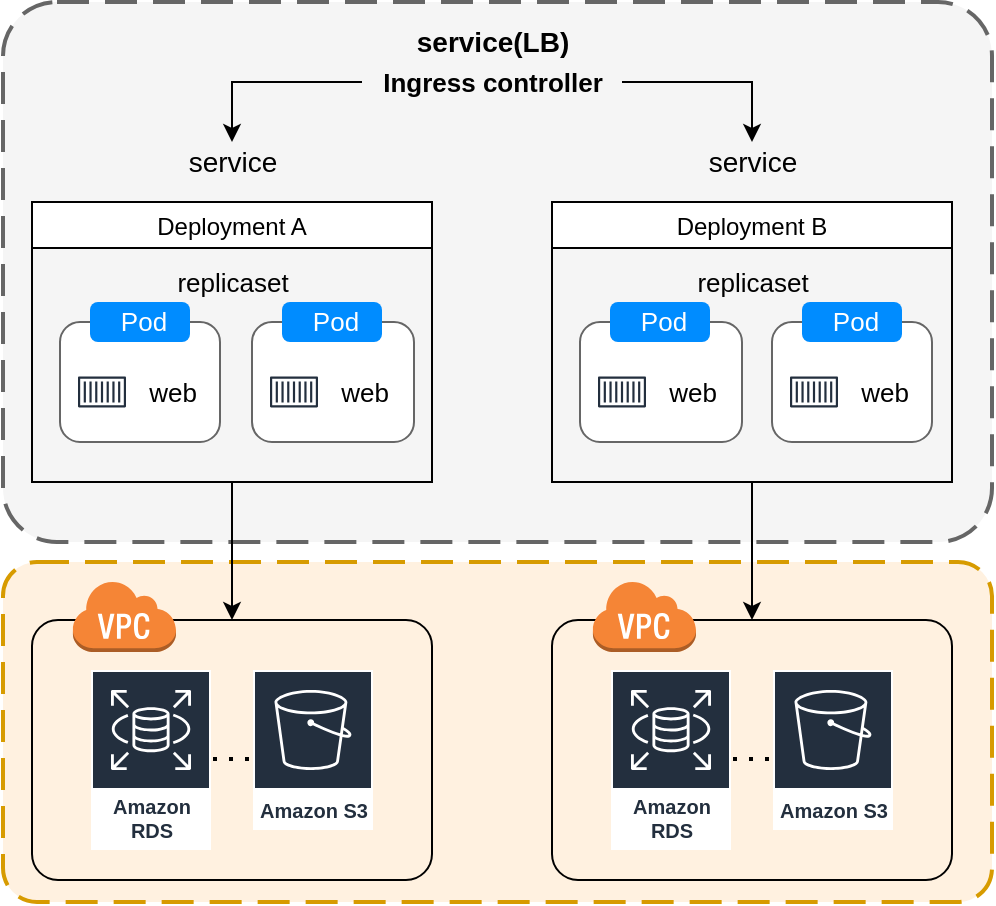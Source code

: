 <mxfile version="13.6.5" type="device"><diagram id="mnw0dzQ93LGYYjgisq-F" name="Page-1"><mxGraphModel dx="946" dy="614" grid="1" gridSize="10" guides="1" tooltips="1" connect="1" arrows="1" fold="1" page="1" pageScale="1" pageWidth="827" pageHeight="1169" math="0" shadow="0"><root><mxCell id="0"/><mxCell id="1" parent="0"/><mxCell id="uAkKzc33O25Zn0mPmM6f-53" value="" style="rounded=1;arcSize=10;dashed=1;strokeColor=#666666;fillColor=#f5f5f5;dashPattern=8 4;strokeWidth=2;fontSize=13;align=center;fontColor=#333333;" vertex="1" parent="1"><mxGeometry x="65.5" y="60" width="494.5" height="270" as="geometry"/></mxCell><mxCell id="uAkKzc33O25Zn0mPmM6f-52" value="" style="rounded=1;arcSize=10;dashed=1;strokeColor=#d79b00;dashPattern=8 4;strokeWidth=2;fontSize=13;align=center;fillColor=#FFF1E0;" vertex="1" parent="1"><mxGeometry x="65.5" y="340" width="494.5" height="170" as="geometry"/></mxCell><mxCell id="uAkKzc33O25Zn0mPmM6f-41" value="" style="rounded=1;arcSize=10;dashed=0;fillColor=none;gradientColor=none;strokeWidth=1;fontSize=13;align=center;" vertex="1" parent="1"><mxGeometry x="80" y="369" width="200" height="130" as="geometry"/></mxCell><mxCell id="uAkKzc33O25Zn0mPmM6f-45" style="edgeStyle=orthogonalEdgeStyle;rounded=0;orthogonalLoop=1;jettySize=auto;html=1;exitX=0.5;exitY=1;exitDx=0;exitDy=0;entryX=0.5;entryY=0;entryDx=0;entryDy=0;fontSize=13;" edge="1" parent="1" source="uAkKzc33O25Zn0mPmM6f-2" target="uAkKzc33O25Zn0mPmM6f-41"><mxGeometry relative="1" as="geometry"/></mxCell><mxCell id="uAkKzc33O25Zn0mPmM6f-2" value="Deployment A" style="swimlane;fontStyle=0" vertex="1" parent="1"><mxGeometry x="80" y="160" width="200" height="140" as="geometry"><mxRectangle x="80" y="160" width="90" height="23" as="alternateBounds"/></mxGeometry></mxCell><mxCell id="uAkKzc33O25Zn0mPmM6f-6" value="" style="shape=mxgraph.mockup.containers.marginRect;rectMarginTop=10;strokeColor=#666666;strokeWidth=1;dashed=0;rounded=1;arcSize=5;recursiveResize=0;" vertex="1" parent="uAkKzc33O25Zn0mPmM6f-2"><mxGeometry x="14" y="50" width="80" height="70" as="geometry"/></mxCell><mxCell id="uAkKzc33O25Zn0mPmM6f-7" value="Pod" style="shape=rect;strokeColor=none;fillColor=#008cff;strokeWidth=1;dashed=0;rounded=1;arcSize=20;fontColor=#ffffff;fontSize=13;spacing=2;spacingTop=-2;align=center;autosize=1;spacingLeft=4;resizeWidth=0;resizeHeight=0;perimeter=none;" vertex="1" parent="uAkKzc33O25Zn0mPmM6f-6"><mxGeometry x="15" width="50" height="20" as="geometry"/></mxCell><mxCell id="uAkKzc33O25Zn0mPmM6f-4" value="" style="outlineConnect=0;fontColor=#232F3E;gradientColor=none;strokeColor=#232F3E;fillColor=#ffffff;dashed=0;verticalLabelPosition=bottom;verticalAlign=top;align=center;html=1;fontSize=12;fontStyle=0;aspect=fixed;shape=mxgraph.aws4.resourceIcon;resIcon=mxgraph.aws4.container_1;" vertex="1" parent="uAkKzc33O25Zn0mPmM6f-6"><mxGeometry x="6" y="30" width="30" height="30" as="geometry"/></mxCell><mxCell id="uAkKzc33O25Zn0mPmM6f-8" value="web" style="text;html=1;align=center;verticalAlign=middle;resizable=0;points=[];autosize=1;fontSize=13;" vertex="1" parent="uAkKzc33O25Zn0mPmM6f-6"><mxGeometry x="36" y="35" width="40" height="20" as="geometry"/></mxCell><mxCell id="uAkKzc33O25Zn0mPmM6f-10" value="" style="shape=mxgraph.mockup.containers.marginRect;rectMarginTop=10;strokeColor=#666666;strokeWidth=1;dashed=0;rounded=1;arcSize=5;recursiveResize=0;" vertex="1" parent="uAkKzc33O25Zn0mPmM6f-2"><mxGeometry x="110" y="50" width="81" height="70" as="geometry"/></mxCell><mxCell id="uAkKzc33O25Zn0mPmM6f-11" value="Pod" style="shape=rect;strokeColor=none;fillColor=#008cff;strokeWidth=1;dashed=0;rounded=1;arcSize=20;fontColor=#ffffff;fontSize=13;spacing=2;spacingTop=-2;align=center;autosize=1;spacingLeft=4;resizeWidth=0;resizeHeight=0;perimeter=none;" vertex="1" parent="uAkKzc33O25Zn0mPmM6f-10"><mxGeometry x="15" width="50" height="20" as="geometry"/></mxCell><mxCell id="uAkKzc33O25Zn0mPmM6f-12" value="" style="outlineConnect=0;fontColor=#232F3E;gradientColor=none;strokeColor=#232F3E;fillColor=#ffffff;dashed=0;verticalLabelPosition=bottom;verticalAlign=top;align=center;html=1;fontSize=12;fontStyle=0;aspect=fixed;shape=mxgraph.aws4.resourceIcon;resIcon=mxgraph.aws4.container_1;" vertex="1" parent="uAkKzc33O25Zn0mPmM6f-10"><mxGeometry x="6" y="30" width="30" height="30" as="geometry"/></mxCell><mxCell id="uAkKzc33O25Zn0mPmM6f-14" value="web" style="text;html=1;align=center;verticalAlign=middle;resizable=0;points=[];autosize=1;fontSize=13;" vertex="1" parent="uAkKzc33O25Zn0mPmM6f-10"><mxGeometry x="36" y="35" width="40" height="20" as="geometry"/></mxCell><mxCell id="uAkKzc33O25Zn0mPmM6f-16" value="replicaset" style="text;html=1;align=center;verticalAlign=middle;resizable=0;points=[];autosize=1;fontSize=13;" vertex="1" parent="uAkKzc33O25Zn0mPmM6f-2"><mxGeometry x="65" y="30" width="70" height="20" as="geometry"/></mxCell><mxCell id="uAkKzc33O25Zn0mPmM6f-17" value="&lt;font style=&quot;font-size: 14px&quot;&gt;service&lt;/font&gt;" style="text;html=1;align=center;verticalAlign=middle;resizable=0;points=[];autosize=1;fontSize=13;" vertex="1" parent="1"><mxGeometry x="150" y="130" width="60" height="20" as="geometry"/></mxCell><mxCell id="uAkKzc33O25Zn0mPmM6f-18" value="Deployment B" style="swimlane;fontStyle=0" vertex="1" parent="1"><mxGeometry x="340" y="160" width="200" height="140" as="geometry"><mxRectangle x="80" y="160" width="90" height="23" as="alternateBounds"/></mxGeometry></mxCell><mxCell id="uAkKzc33O25Zn0mPmM6f-19" value="" style="shape=mxgraph.mockup.containers.marginRect;rectMarginTop=10;strokeColor=#666666;strokeWidth=1;dashed=0;rounded=1;arcSize=5;recursiveResize=0;" vertex="1" parent="uAkKzc33O25Zn0mPmM6f-18"><mxGeometry x="14" y="50" width="81" height="70" as="geometry"/></mxCell><mxCell id="uAkKzc33O25Zn0mPmM6f-20" value="Pod" style="shape=rect;strokeColor=none;fillColor=#008cff;strokeWidth=1;dashed=0;rounded=1;arcSize=20;fontColor=#ffffff;fontSize=13;spacing=2;spacingTop=-2;align=center;autosize=1;spacingLeft=4;resizeWidth=0;resizeHeight=0;perimeter=none;" vertex="1" parent="uAkKzc33O25Zn0mPmM6f-19"><mxGeometry x="15" width="50" height="20" as="geometry"/></mxCell><mxCell id="uAkKzc33O25Zn0mPmM6f-21" value="" style="outlineConnect=0;fontColor=#232F3E;gradientColor=none;strokeColor=#232F3E;fillColor=#ffffff;dashed=0;verticalLabelPosition=bottom;verticalAlign=top;align=center;html=1;fontSize=12;fontStyle=0;aspect=fixed;shape=mxgraph.aws4.resourceIcon;resIcon=mxgraph.aws4.container_1;" vertex="1" parent="uAkKzc33O25Zn0mPmM6f-19"><mxGeometry x="6" y="30" width="30" height="30" as="geometry"/></mxCell><mxCell id="uAkKzc33O25Zn0mPmM6f-23" value="web" style="text;html=1;align=center;verticalAlign=middle;resizable=0;points=[];autosize=1;fontSize=13;" vertex="1" parent="uAkKzc33O25Zn0mPmM6f-19"><mxGeometry x="36" y="35" width="40" height="20" as="geometry"/></mxCell><mxCell id="uAkKzc33O25Zn0mPmM6f-25" value="" style="shape=mxgraph.mockup.containers.marginRect;rectMarginTop=10;strokeColor=#666666;strokeWidth=1;dashed=0;rounded=1;arcSize=5;recursiveResize=0;" vertex="1" parent="uAkKzc33O25Zn0mPmM6f-18"><mxGeometry x="110" y="50" width="80" height="70" as="geometry"/></mxCell><mxCell id="uAkKzc33O25Zn0mPmM6f-26" value="Pod" style="shape=rect;strokeColor=none;fillColor=#008cff;strokeWidth=1;dashed=0;rounded=1;arcSize=20;fontColor=#ffffff;fontSize=13;spacing=2;spacingTop=-2;align=center;autosize=1;spacingLeft=4;resizeWidth=0;resizeHeight=0;perimeter=none;" vertex="1" parent="uAkKzc33O25Zn0mPmM6f-25"><mxGeometry x="15" width="50" height="20" as="geometry"/></mxCell><mxCell id="uAkKzc33O25Zn0mPmM6f-27" value="" style="outlineConnect=0;fontColor=#232F3E;gradientColor=none;strokeColor=#232F3E;fillColor=#ffffff;dashed=0;verticalLabelPosition=bottom;verticalAlign=top;align=center;html=1;fontSize=12;fontStyle=0;aspect=fixed;shape=mxgraph.aws4.resourceIcon;resIcon=mxgraph.aws4.container_1;" vertex="1" parent="uAkKzc33O25Zn0mPmM6f-25"><mxGeometry x="6" y="30" width="30" height="30" as="geometry"/></mxCell><mxCell id="uAkKzc33O25Zn0mPmM6f-29" value="web" style="text;html=1;align=center;verticalAlign=middle;resizable=0;points=[];autosize=1;fontSize=13;" vertex="1" parent="uAkKzc33O25Zn0mPmM6f-25"><mxGeometry x="36" y="35" width="40" height="20" as="geometry"/></mxCell><mxCell id="uAkKzc33O25Zn0mPmM6f-31" value="replicaset" style="text;html=1;align=center;verticalAlign=middle;resizable=0;points=[];autosize=1;fontSize=13;" vertex="1" parent="uAkKzc33O25Zn0mPmM6f-18"><mxGeometry x="65" y="30" width="70" height="20" as="geometry"/></mxCell><mxCell id="uAkKzc33O25Zn0mPmM6f-32" value="&lt;font style=&quot;font-size: 14px&quot;&gt;service&lt;/font&gt;" style="text;html=1;align=center;verticalAlign=middle;resizable=0;points=[];autosize=1;fontSize=13;" vertex="1" parent="1"><mxGeometry x="410" y="130" width="60" height="20" as="geometry"/></mxCell><mxCell id="uAkKzc33O25Zn0mPmM6f-39" style="edgeStyle=orthogonalEdgeStyle;rounded=0;orthogonalLoop=1;jettySize=auto;html=1;fontSize=13;" edge="1" parent="1" source="uAkKzc33O25Zn0mPmM6f-33" target="uAkKzc33O25Zn0mPmM6f-17"><mxGeometry relative="1" as="geometry"/></mxCell><mxCell id="uAkKzc33O25Zn0mPmM6f-40" style="edgeStyle=orthogonalEdgeStyle;rounded=0;orthogonalLoop=1;jettySize=auto;html=1;fontSize=13;" edge="1" parent="1" source="uAkKzc33O25Zn0mPmM6f-33" target="uAkKzc33O25Zn0mPmM6f-32"><mxGeometry relative="1" as="geometry"/></mxCell><mxCell id="uAkKzc33O25Zn0mPmM6f-33" value="Ingress controller" style="text;html=1;align=center;verticalAlign=middle;resizable=0;points=[];autosize=1;fontSize=13;fontStyle=1" vertex="1" parent="1"><mxGeometry x="245" y="90" width="130" height="20" as="geometry"/></mxCell><mxCell id="uAkKzc33O25Zn0mPmM6f-34" value="&lt;font style=&quot;font-size: 14px&quot;&gt;service(LB)&lt;/font&gt;" style="text;html=1;align=center;verticalAlign=middle;resizable=0;points=[];autosize=1;fontSize=13;fontStyle=1" vertex="1" parent="1"><mxGeometry x="265" y="70" width="90" height="20" as="geometry"/></mxCell><mxCell id="uAkKzc33O25Zn0mPmM6f-37" value="Amazon RDS" style="outlineConnect=0;fontColor=#232F3E;gradientColor=none;strokeColor=#ffffff;fillColor=#232F3E;dashed=0;verticalLabelPosition=middle;verticalAlign=bottom;align=center;html=1;whiteSpace=wrap;fontSize=10;fontStyle=1;spacing=3;shape=mxgraph.aws4.productIcon;prIcon=mxgraph.aws4.rds;" vertex="1" parent="1"><mxGeometry x="109.5" y="394" width="60" height="90" as="geometry"/></mxCell><mxCell id="uAkKzc33O25Zn0mPmM6f-38" value="Amazon S3" style="outlineConnect=0;fontColor=#232F3E;gradientColor=none;strokeColor=#ffffff;fillColor=#232F3E;dashed=0;verticalLabelPosition=middle;verticalAlign=bottom;align=center;html=1;whiteSpace=wrap;fontSize=10;fontStyle=1;spacing=3;shape=mxgraph.aws4.productIcon;prIcon=mxgraph.aws4.s3;" vertex="1" parent="1"><mxGeometry x="190.5" y="394" width="60" height="80" as="geometry"/></mxCell><mxCell id="uAkKzc33O25Zn0mPmM6f-42" value="" style="dashed=0;html=1;shape=mxgraph.aws3.virtual_private_cloud;fillColor=#F58536;gradientColor=none;dashed=0;fontSize=13;align=center;" vertex="1" parent="1"><mxGeometry x="100" y="349" width="52" height="36" as="geometry"/></mxCell><mxCell id="uAkKzc33O25Zn0mPmM6f-44" value="" style="endArrow=none;dashed=1;html=1;dashPattern=1 3;strokeWidth=2;fontSize=13;" edge="1" parent="1"><mxGeometry width="50" height="50" relative="1" as="geometry"><mxPoint x="170.5" y="438.5" as="sourcePoint"/><mxPoint x="190.5" y="438.5" as="targetPoint"/></mxGeometry></mxCell><mxCell id="uAkKzc33O25Zn0mPmM6f-46" value="" style="rounded=1;arcSize=10;dashed=0;fillColor=none;gradientColor=none;strokeWidth=1;fontSize=13;align=center;" vertex="1" parent="1"><mxGeometry x="340" y="369" width="200" height="130" as="geometry"/></mxCell><mxCell id="uAkKzc33O25Zn0mPmM6f-47" style="edgeStyle=orthogonalEdgeStyle;rounded=0;orthogonalLoop=1;jettySize=auto;html=1;exitX=0.5;exitY=1;exitDx=0;exitDy=0;entryX=0.5;entryY=0;entryDx=0;entryDy=0;fontSize=13;" edge="1" parent="1" target="uAkKzc33O25Zn0mPmM6f-46" source="uAkKzc33O25Zn0mPmM6f-18"><mxGeometry relative="1" as="geometry"><mxPoint x="440" y="320" as="sourcePoint"/></mxGeometry></mxCell><mxCell id="uAkKzc33O25Zn0mPmM6f-48" value="Amazon RDS" style="outlineConnect=0;fontColor=#232F3E;gradientColor=none;strokeColor=#ffffff;fillColor=#232F3E;dashed=0;verticalLabelPosition=middle;verticalAlign=bottom;align=center;html=1;whiteSpace=wrap;fontSize=10;fontStyle=1;spacing=3;shape=mxgraph.aws4.productIcon;prIcon=mxgraph.aws4.rds;" vertex="1" parent="1"><mxGeometry x="369.5" y="394" width="60" height="90" as="geometry"/></mxCell><mxCell id="uAkKzc33O25Zn0mPmM6f-49" value="Amazon S3" style="outlineConnect=0;fontColor=#232F3E;gradientColor=none;strokeColor=#ffffff;fillColor=#232F3E;dashed=0;verticalLabelPosition=middle;verticalAlign=bottom;align=center;html=1;whiteSpace=wrap;fontSize=10;fontStyle=1;spacing=3;shape=mxgraph.aws4.productIcon;prIcon=mxgraph.aws4.s3;" vertex="1" parent="1"><mxGeometry x="450.5" y="394" width="60" height="80" as="geometry"/></mxCell><mxCell id="uAkKzc33O25Zn0mPmM6f-50" value="" style="dashed=0;html=1;shape=mxgraph.aws3.virtual_private_cloud;fillColor=#F58536;gradientColor=none;dashed=0;fontSize=13;align=center;" vertex="1" parent="1"><mxGeometry x="360" y="349" width="52" height="36" as="geometry"/></mxCell><mxCell id="uAkKzc33O25Zn0mPmM6f-51" value="" style="endArrow=none;dashed=1;html=1;dashPattern=1 3;strokeWidth=2;fontSize=13;" edge="1" parent="1"><mxGeometry width="50" height="50" relative="1" as="geometry"><mxPoint x="430.5" y="438.5" as="sourcePoint"/><mxPoint x="450.5" y="438.5" as="targetPoint"/></mxGeometry></mxCell></root></mxGraphModel></diagram></mxfile>